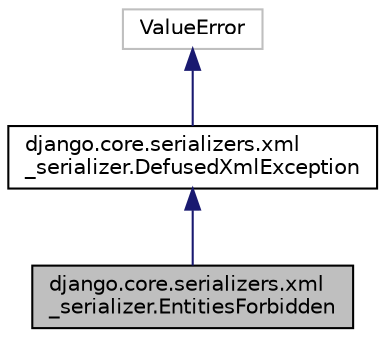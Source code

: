 digraph "django.core.serializers.xml_serializer.EntitiesForbidden"
{
 // LATEX_PDF_SIZE
  edge [fontname="Helvetica",fontsize="10",labelfontname="Helvetica",labelfontsize="10"];
  node [fontname="Helvetica",fontsize="10",shape=record];
  Node1 [label="django.core.serializers.xml\l_serializer.EntitiesForbidden",height=0.2,width=0.4,color="black", fillcolor="grey75", style="filled", fontcolor="black",tooltip=" "];
  Node2 -> Node1 [dir="back",color="midnightblue",fontsize="10",style="solid"];
  Node2 [label="django.core.serializers.xml\l_serializer.DefusedXmlException",height=0.2,width=0.4,color="black", fillcolor="white", style="filled",URL="$classdjango_1_1core_1_1serializers_1_1xml__serializer_1_1_defused_xml_exception.html",tooltip=" "];
  Node3 -> Node2 [dir="back",color="midnightblue",fontsize="10",style="solid"];
  Node3 [label="ValueError",height=0.2,width=0.4,color="grey75", fillcolor="white", style="filled",tooltip=" "];
}
